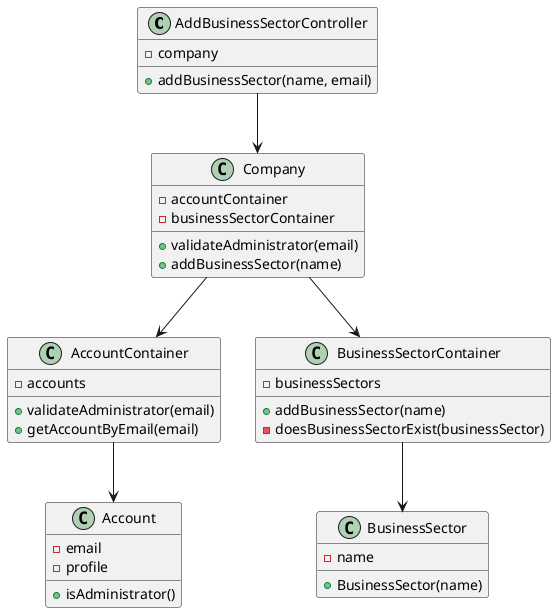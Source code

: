 @startuml
'https://plantuml.com/class-diagram

class AddBusinessSectorController {
-company
+addBusinessSector(name, email)
}


class Company {
-accountContainer
-businessSectorContainer
+validateAdministrator(email)
+addBusinessSector(name)
}

class AccountContainer {
-accounts
+validateAdministrator(email)
+getAccountByEmail(email)
}

class Account {
-email
-profile
+isAdministrator()
}

class BusinessSectorContainer {
-businessSectors
+addBusinessSector(name)
-doesBusinessSectorExist(businessSector)
}

class BusinessSector {
-name
+BusinessSector(name)
}

AddBusinessSectorController --> Company
Company --> AccountContainer
AccountContainer --> Account
Company --> BusinessSectorContainer
BusinessSectorContainer --> BusinessSector

@enduml